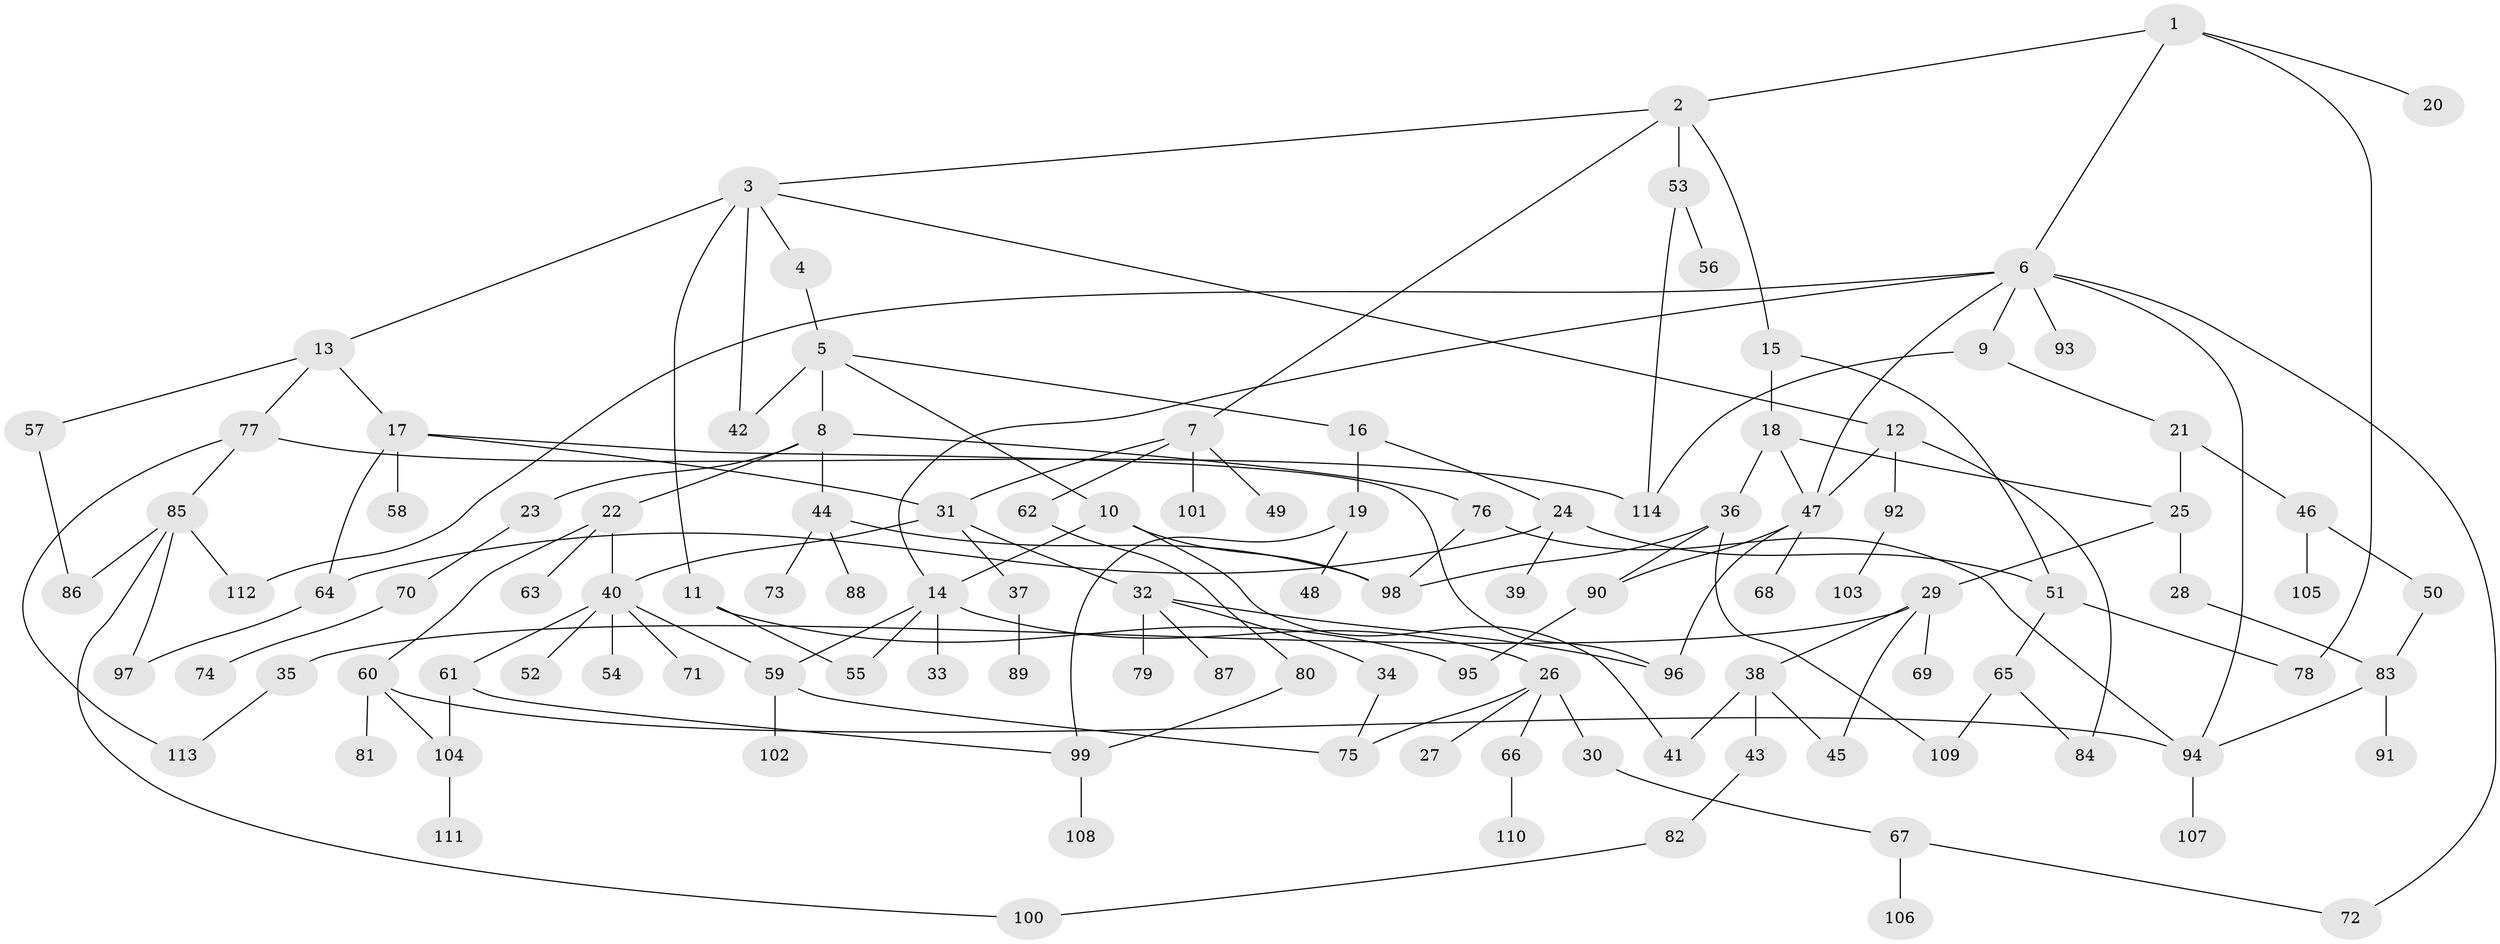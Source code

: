 // coarse degree distribution, {12: 0.02127659574468085, 7: 0.0425531914893617, 3: 0.23404255319148937, 4: 0.23404255319148937, 5: 0.0851063829787234, 2: 0.2127659574468085, 6: 0.02127659574468085, 1: 0.14893617021276595}
// Generated by graph-tools (version 1.1) at 2025/48/03/04/25 22:48:47]
// undirected, 114 vertices, 153 edges
graph export_dot {
  node [color=gray90,style=filled];
  1;
  2;
  3;
  4;
  5;
  6;
  7;
  8;
  9;
  10;
  11;
  12;
  13;
  14;
  15;
  16;
  17;
  18;
  19;
  20;
  21;
  22;
  23;
  24;
  25;
  26;
  27;
  28;
  29;
  30;
  31;
  32;
  33;
  34;
  35;
  36;
  37;
  38;
  39;
  40;
  41;
  42;
  43;
  44;
  45;
  46;
  47;
  48;
  49;
  50;
  51;
  52;
  53;
  54;
  55;
  56;
  57;
  58;
  59;
  60;
  61;
  62;
  63;
  64;
  65;
  66;
  67;
  68;
  69;
  70;
  71;
  72;
  73;
  74;
  75;
  76;
  77;
  78;
  79;
  80;
  81;
  82;
  83;
  84;
  85;
  86;
  87;
  88;
  89;
  90;
  91;
  92;
  93;
  94;
  95;
  96;
  97;
  98;
  99;
  100;
  101;
  102;
  103;
  104;
  105;
  106;
  107;
  108;
  109;
  110;
  111;
  112;
  113;
  114;
  1 -- 2;
  1 -- 6;
  1 -- 20;
  1 -- 78;
  2 -- 3;
  2 -- 7;
  2 -- 15;
  2 -- 53;
  3 -- 4;
  3 -- 11;
  3 -- 12;
  3 -- 13;
  3 -- 42;
  4 -- 5;
  5 -- 8;
  5 -- 10;
  5 -- 16;
  5 -- 42;
  6 -- 9;
  6 -- 47;
  6 -- 72;
  6 -- 93;
  6 -- 112;
  6 -- 94;
  6 -- 14;
  7 -- 49;
  7 -- 62;
  7 -- 101;
  7 -- 31;
  8 -- 22;
  8 -- 23;
  8 -- 44;
  8 -- 76;
  9 -- 21;
  9 -- 114;
  10 -- 14;
  10 -- 41;
  10 -- 98;
  11 -- 55;
  11 -- 95;
  12 -- 84;
  12 -- 92;
  12 -- 47;
  13 -- 17;
  13 -- 57;
  13 -- 77;
  14 -- 26;
  14 -- 33;
  14 -- 55;
  14 -- 59;
  15 -- 18;
  15 -- 51;
  16 -- 19;
  16 -- 24;
  17 -- 31;
  17 -- 58;
  17 -- 64;
  17 -- 96;
  18 -- 36;
  18 -- 25;
  18 -- 47;
  19 -- 48;
  19 -- 99;
  21 -- 25;
  21 -- 46;
  22 -- 60;
  22 -- 63;
  22 -- 40;
  23 -- 70;
  24 -- 39;
  24 -- 64;
  24 -- 51;
  25 -- 28;
  25 -- 29;
  26 -- 27;
  26 -- 30;
  26 -- 66;
  26 -- 75;
  28 -- 83;
  29 -- 35;
  29 -- 38;
  29 -- 45;
  29 -- 69;
  30 -- 67;
  31 -- 32;
  31 -- 37;
  31 -- 40;
  32 -- 34;
  32 -- 79;
  32 -- 87;
  32 -- 96;
  34 -- 75;
  35 -- 113;
  36 -- 90;
  36 -- 98;
  36 -- 109;
  37 -- 89;
  38 -- 43;
  38 -- 41;
  38 -- 45;
  40 -- 52;
  40 -- 54;
  40 -- 59;
  40 -- 61;
  40 -- 71;
  43 -- 82;
  44 -- 73;
  44 -- 88;
  44 -- 98;
  46 -- 50;
  46 -- 105;
  47 -- 68;
  47 -- 96;
  47 -- 90;
  50 -- 83;
  51 -- 65;
  51 -- 78;
  53 -- 56;
  53 -- 114;
  57 -- 86;
  59 -- 75;
  59 -- 102;
  60 -- 81;
  60 -- 104;
  60 -- 94;
  61 -- 104;
  61 -- 99;
  62 -- 80;
  64 -- 97;
  65 -- 109;
  65 -- 84;
  66 -- 110;
  67 -- 106;
  67 -- 72;
  70 -- 74;
  76 -- 98;
  76 -- 94;
  77 -- 85;
  77 -- 113;
  77 -- 114;
  80 -- 99;
  82 -- 100;
  83 -- 91;
  83 -- 94;
  85 -- 86;
  85 -- 112;
  85 -- 100;
  85 -- 97;
  90 -- 95;
  92 -- 103;
  94 -- 107;
  99 -- 108;
  104 -- 111;
}
